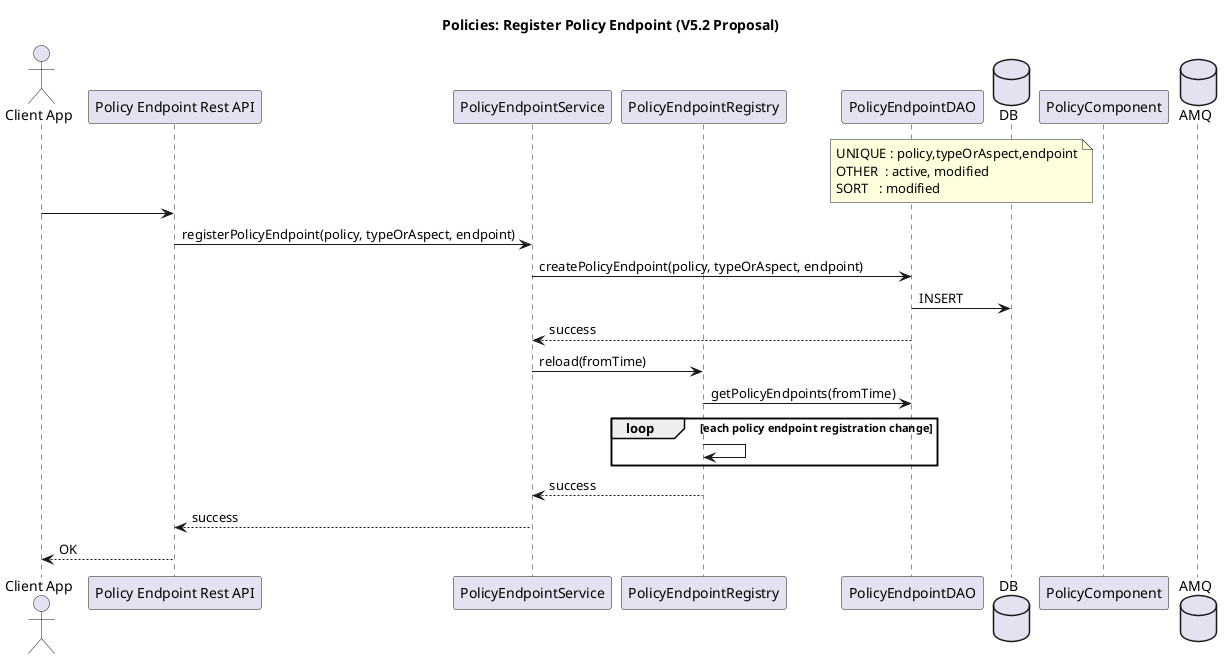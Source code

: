 @startuml

Title: Policies: Register Policy Endpoint (V5.2 Proposal)

skinparam componentStyle uml2

actor "Client App" as Client
participant "Policy Endpoint Rest API" as API
participant "PolicyEndpointService" as PS
participant "PolicyEndpointRegistry" as PER
participant "PolicyEndpointDAO" as DAO
database DB
participant "PolicyComponent" as PC
database AMQ

note over DAO,DB
    UNIQUE : policy,typeOrAspect,endpoint
    OTHER  : active, modified
    SORT   : modified
end note

Client -> API
API -> PS : registerPolicyEndpoint(policy, typeOrAspect, endpoint)
PS -> DAO : createPolicyEndpoint(policy, typeOrAspect, endpoint)
DAO -> DB : INSERT
PS <-- DAO : success
PS -> PER : reload(fromTime)
PER -> DAO : getPolicyEndpoints(fromTime)
loop each policy endpoint registration change
    PER -> PER
end
PS <-- PER : success
API <-- PS : success
Client <-- API : OK


@enduml